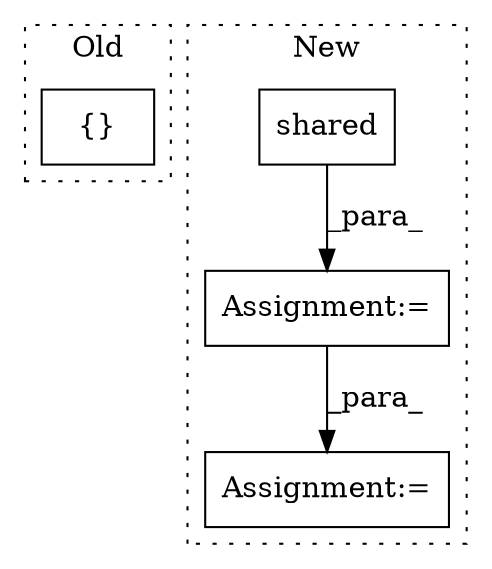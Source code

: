 digraph G {
subgraph cluster0 {
1 [label="{}" a="4" s="953,968" l="1,1" shape="box"];
label = "Old";
style="dotted";
}
subgraph cluster1 {
2 [label="shared" a="32" s="796,830" l="7,1" shape="box"];
3 [label="Assignment:=" a="7" s="1429" l="1" shape="box"];
4 [label="Assignment:=" a="7" s="924" l="1" shape="box"];
label = "New";
style="dotted";
}
2 -> 4 [label="_para_"];
4 -> 3 [label="_para_"];
}